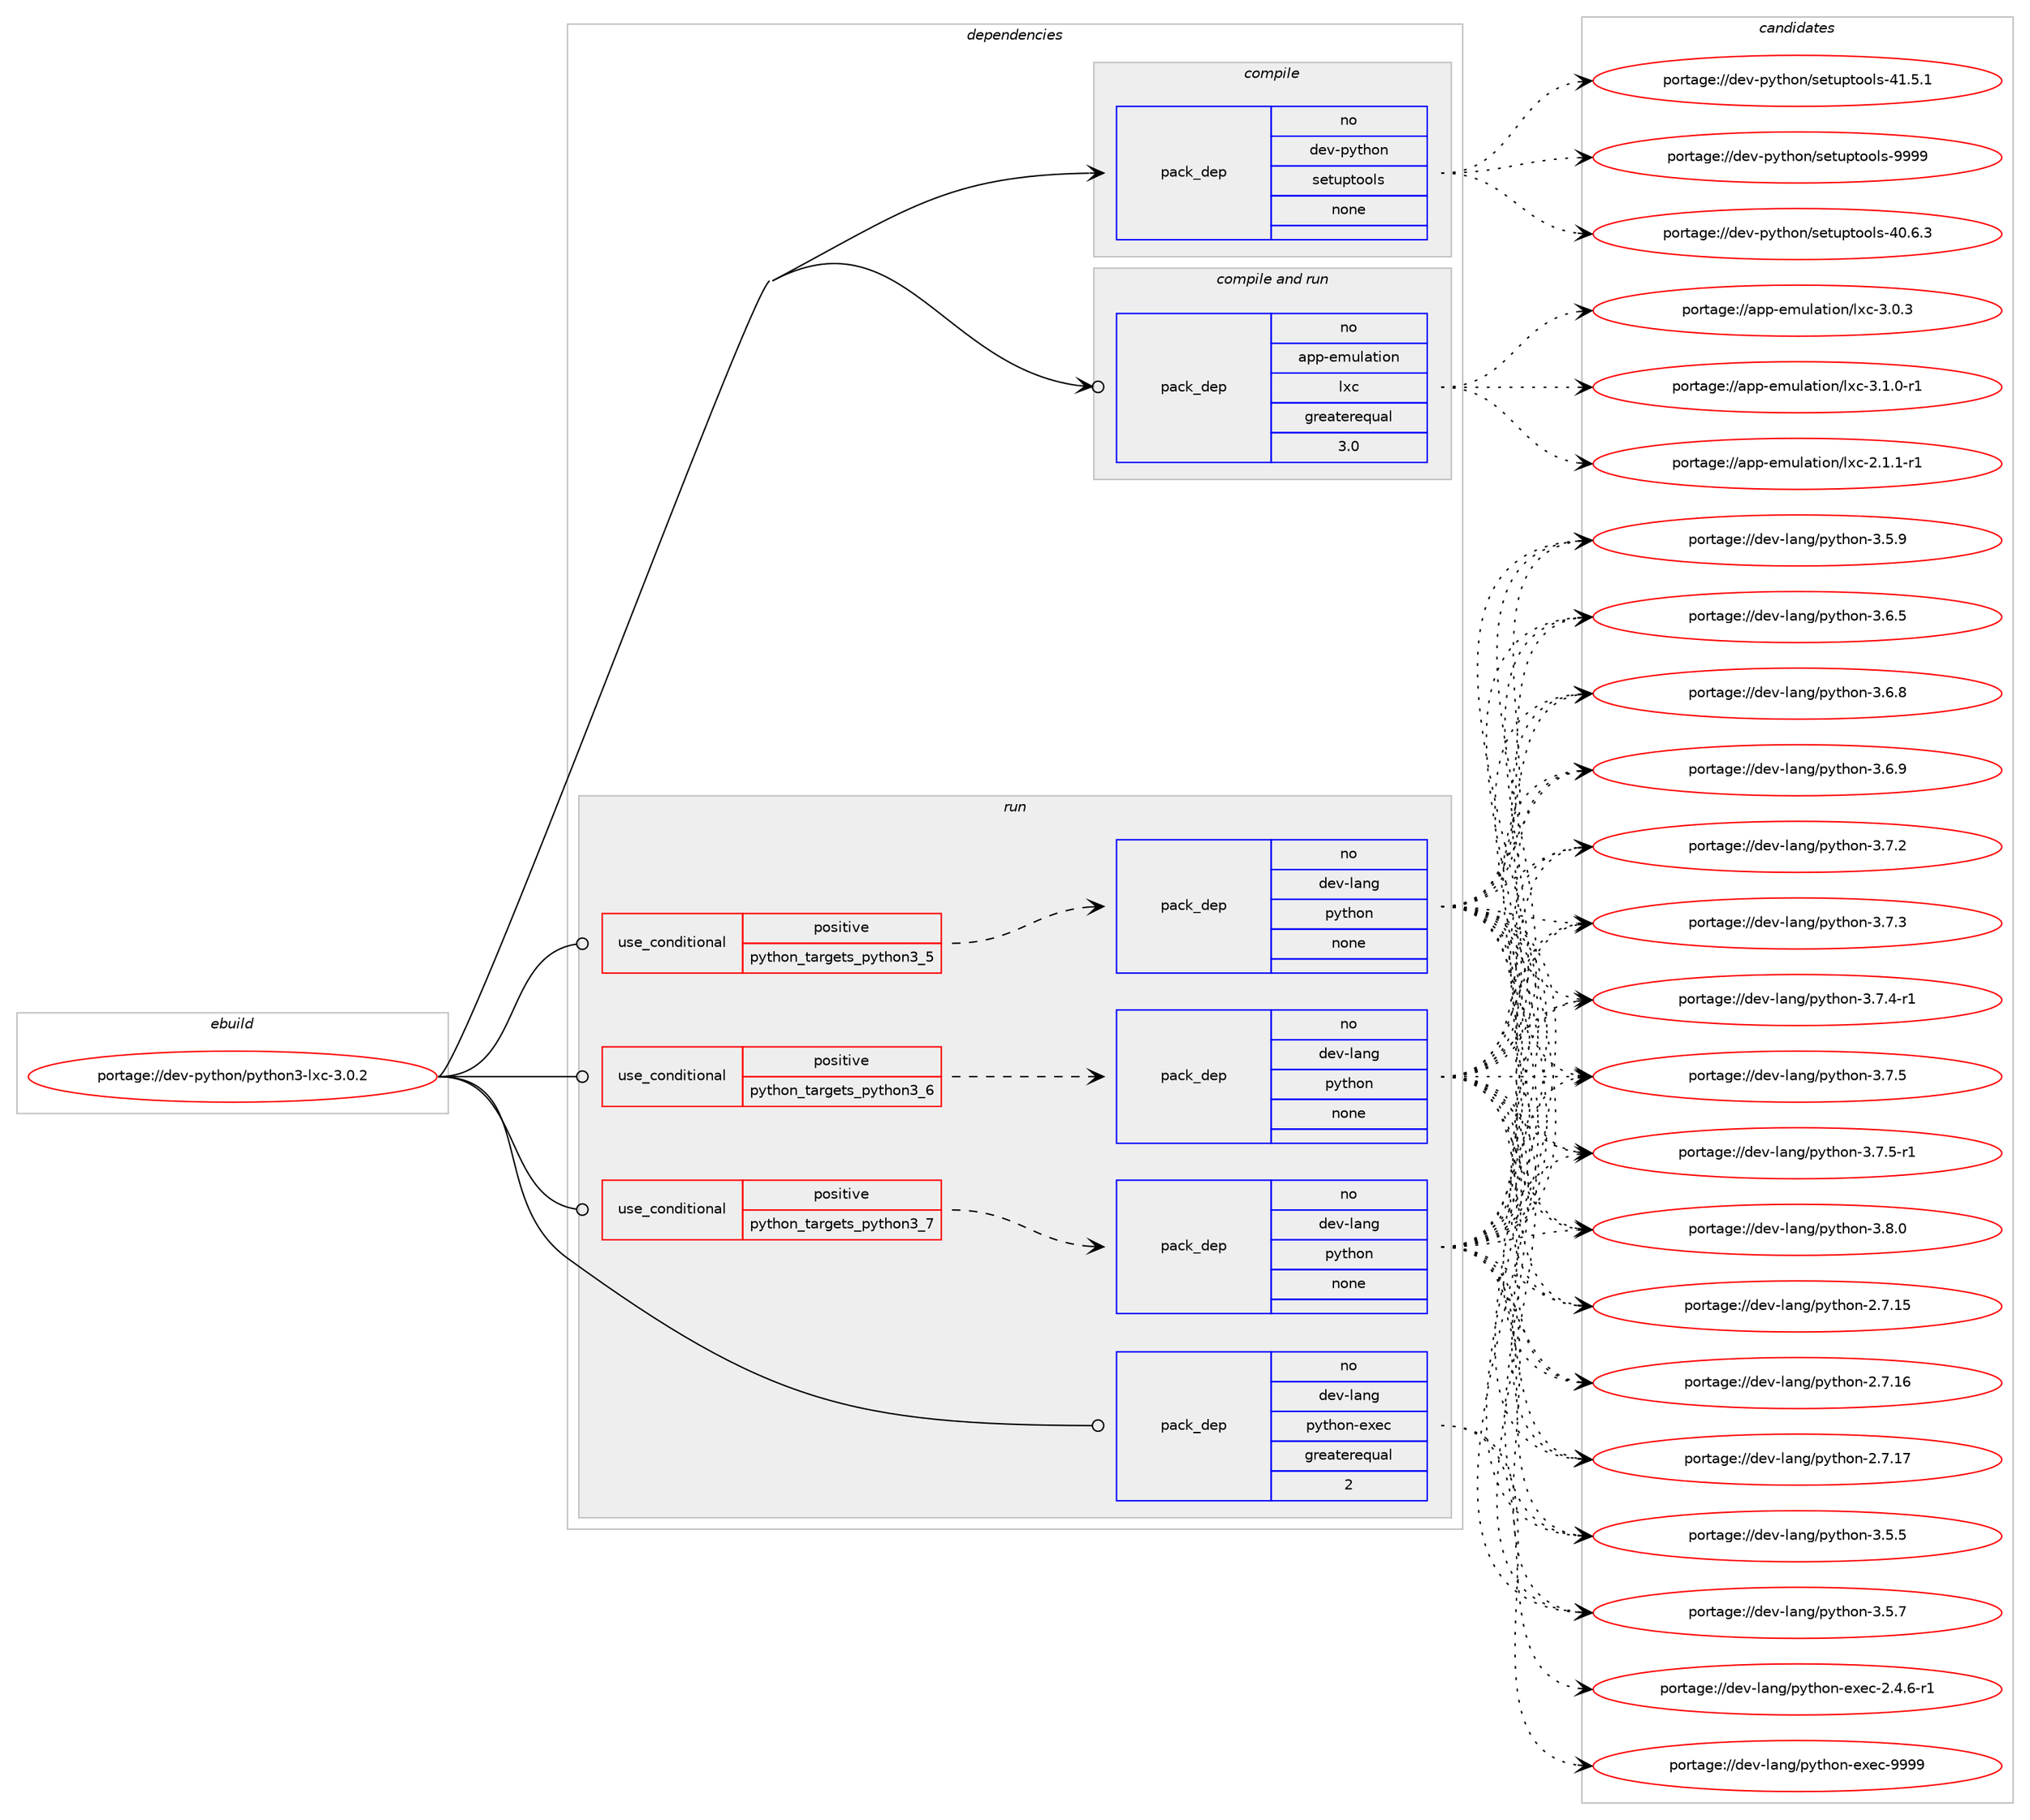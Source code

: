 digraph prolog {

# *************
# Graph options
# *************

newrank=true;
concentrate=true;
compound=true;
graph [rankdir=LR,fontname=Helvetica,fontsize=10,ranksep=1.5];#, ranksep=2.5, nodesep=0.2];
edge  [arrowhead=vee];
node  [fontname=Helvetica,fontsize=10];

# **********
# The ebuild
# **********

subgraph cluster_leftcol {
color=gray;
rank=same;
label=<<i>ebuild</i>>;
id [label="portage://dev-python/python3-lxc-3.0.2", color=red, width=4, href="../dev-python/python3-lxc-3.0.2.svg"];
}

# ****************
# The dependencies
# ****************

subgraph cluster_midcol {
color=gray;
label=<<i>dependencies</i>>;
subgraph cluster_compile {
fillcolor="#eeeeee";
style=filled;
label=<<i>compile</i>>;
subgraph pack127713 {
dependency168453 [label=<<TABLE BORDER="0" CELLBORDER="1" CELLSPACING="0" CELLPADDING="4" WIDTH="220"><TR><TD ROWSPAN="6" CELLPADDING="30">pack_dep</TD></TR><TR><TD WIDTH="110">no</TD></TR><TR><TD>dev-python</TD></TR><TR><TD>setuptools</TD></TR><TR><TD>none</TD></TR><TR><TD></TD></TR></TABLE>>, shape=none, color=blue];
}
id:e -> dependency168453:w [weight=20,style="solid",arrowhead="vee"];
}
subgraph cluster_compileandrun {
fillcolor="#eeeeee";
style=filled;
label=<<i>compile and run</i>>;
subgraph pack127714 {
dependency168454 [label=<<TABLE BORDER="0" CELLBORDER="1" CELLSPACING="0" CELLPADDING="4" WIDTH="220"><TR><TD ROWSPAN="6" CELLPADDING="30">pack_dep</TD></TR><TR><TD WIDTH="110">no</TD></TR><TR><TD>app-emulation</TD></TR><TR><TD>lxc</TD></TR><TR><TD>greaterequal</TD></TR><TR><TD>3.0</TD></TR></TABLE>>, shape=none, color=blue];
}
id:e -> dependency168454:w [weight=20,style="solid",arrowhead="odotvee"];
}
subgraph cluster_run {
fillcolor="#eeeeee";
style=filled;
label=<<i>run</i>>;
subgraph cond37346 {
dependency168455 [label=<<TABLE BORDER="0" CELLBORDER="1" CELLSPACING="0" CELLPADDING="4"><TR><TD ROWSPAN="3" CELLPADDING="10">use_conditional</TD></TR><TR><TD>positive</TD></TR><TR><TD>python_targets_python3_5</TD></TR></TABLE>>, shape=none, color=red];
subgraph pack127715 {
dependency168456 [label=<<TABLE BORDER="0" CELLBORDER="1" CELLSPACING="0" CELLPADDING="4" WIDTH="220"><TR><TD ROWSPAN="6" CELLPADDING="30">pack_dep</TD></TR><TR><TD WIDTH="110">no</TD></TR><TR><TD>dev-lang</TD></TR><TR><TD>python</TD></TR><TR><TD>none</TD></TR><TR><TD></TD></TR></TABLE>>, shape=none, color=blue];
}
dependency168455:e -> dependency168456:w [weight=20,style="dashed",arrowhead="vee"];
}
id:e -> dependency168455:w [weight=20,style="solid",arrowhead="odot"];
subgraph cond37347 {
dependency168457 [label=<<TABLE BORDER="0" CELLBORDER="1" CELLSPACING="0" CELLPADDING="4"><TR><TD ROWSPAN="3" CELLPADDING="10">use_conditional</TD></TR><TR><TD>positive</TD></TR><TR><TD>python_targets_python3_6</TD></TR></TABLE>>, shape=none, color=red];
subgraph pack127716 {
dependency168458 [label=<<TABLE BORDER="0" CELLBORDER="1" CELLSPACING="0" CELLPADDING="4" WIDTH="220"><TR><TD ROWSPAN="6" CELLPADDING="30">pack_dep</TD></TR><TR><TD WIDTH="110">no</TD></TR><TR><TD>dev-lang</TD></TR><TR><TD>python</TD></TR><TR><TD>none</TD></TR><TR><TD></TD></TR></TABLE>>, shape=none, color=blue];
}
dependency168457:e -> dependency168458:w [weight=20,style="dashed",arrowhead="vee"];
}
id:e -> dependency168457:w [weight=20,style="solid",arrowhead="odot"];
subgraph cond37348 {
dependency168459 [label=<<TABLE BORDER="0" CELLBORDER="1" CELLSPACING="0" CELLPADDING="4"><TR><TD ROWSPAN="3" CELLPADDING="10">use_conditional</TD></TR><TR><TD>positive</TD></TR><TR><TD>python_targets_python3_7</TD></TR></TABLE>>, shape=none, color=red];
subgraph pack127717 {
dependency168460 [label=<<TABLE BORDER="0" CELLBORDER="1" CELLSPACING="0" CELLPADDING="4" WIDTH="220"><TR><TD ROWSPAN="6" CELLPADDING="30">pack_dep</TD></TR><TR><TD WIDTH="110">no</TD></TR><TR><TD>dev-lang</TD></TR><TR><TD>python</TD></TR><TR><TD>none</TD></TR><TR><TD></TD></TR></TABLE>>, shape=none, color=blue];
}
dependency168459:e -> dependency168460:w [weight=20,style="dashed",arrowhead="vee"];
}
id:e -> dependency168459:w [weight=20,style="solid",arrowhead="odot"];
subgraph pack127718 {
dependency168461 [label=<<TABLE BORDER="0" CELLBORDER="1" CELLSPACING="0" CELLPADDING="4" WIDTH="220"><TR><TD ROWSPAN="6" CELLPADDING="30">pack_dep</TD></TR><TR><TD WIDTH="110">no</TD></TR><TR><TD>dev-lang</TD></TR><TR><TD>python-exec</TD></TR><TR><TD>greaterequal</TD></TR><TR><TD>2</TD></TR></TABLE>>, shape=none, color=blue];
}
id:e -> dependency168461:w [weight=20,style="solid",arrowhead="odot"];
}
}

# **************
# The candidates
# **************

subgraph cluster_choices {
rank=same;
color=gray;
label=<<i>candidates</i>>;

subgraph choice127713 {
color=black;
nodesep=1;
choiceportage100101118451121211161041111104711510111611711211611111110811545524846544651 [label="portage://dev-python/setuptools-40.6.3", color=red, width=4,href="../dev-python/setuptools-40.6.3.svg"];
choiceportage100101118451121211161041111104711510111611711211611111110811545524946534649 [label="portage://dev-python/setuptools-41.5.1", color=red, width=4,href="../dev-python/setuptools-41.5.1.svg"];
choiceportage10010111845112121116104111110471151011161171121161111111081154557575757 [label="portage://dev-python/setuptools-9999", color=red, width=4,href="../dev-python/setuptools-9999.svg"];
dependency168453:e -> choiceportage100101118451121211161041111104711510111611711211611111110811545524846544651:w [style=dotted,weight="100"];
dependency168453:e -> choiceportage100101118451121211161041111104711510111611711211611111110811545524946534649:w [style=dotted,weight="100"];
dependency168453:e -> choiceportage10010111845112121116104111110471151011161171121161111111081154557575757:w [style=dotted,weight="100"];
}
subgraph choice127714 {
color=black;
nodesep=1;
choiceportage97112112451011091171089711610511111047108120994550464946494511449 [label="portage://app-emulation/lxc-2.1.1-r1", color=red, width=4,href="../app-emulation/lxc-2.1.1-r1.svg"];
choiceportage9711211245101109117108971161051111104710812099455146484651 [label="portage://app-emulation/lxc-3.0.3", color=red, width=4,href="../app-emulation/lxc-3.0.3.svg"];
choiceportage97112112451011091171089711610511111047108120994551464946484511449 [label="portage://app-emulation/lxc-3.1.0-r1", color=red, width=4,href="../app-emulation/lxc-3.1.0-r1.svg"];
dependency168454:e -> choiceportage97112112451011091171089711610511111047108120994550464946494511449:w [style=dotted,weight="100"];
dependency168454:e -> choiceportage9711211245101109117108971161051111104710812099455146484651:w [style=dotted,weight="100"];
dependency168454:e -> choiceportage97112112451011091171089711610511111047108120994551464946484511449:w [style=dotted,weight="100"];
}
subgraph choice127715 {
color=black;
nodesep=1;
choiceportage10010111845108971101034711212111610411111045504655464953 [label="portage://dev-lang/python-2.7.15", color=red, width=4,href="../dev-lang/python-2.7.15.svg"];
choiceportage10010111845108971101034711212111610411111045504655464954 [label="portage://dev-lang/python-2.7.16", color=red, width=4,href="../dev-lang/python-2.7.16.svg"];
choiceportage10010111845108971101034711212111610411111045504655464955 [label="portage://dev-lang/python-2.7.17", color=red, width=4,href="../dev-lang/python-2.7.17.svg"];
choiceportage100101118451089711010347112121116104111110455146534653 [label="portage://dev-lang/python-3.5.5", color=red, width=4,href="../dev-lang/python-3.5.5.svg"];
choiceportage100101118451089711010347112121116104111110455146534655 [label="portage://dev-lang/python-3.5.7", color=red, width=4,href="../dev-lang/python-3.5.7.svg"];
choiceportage100101118451089711010347112121116104111110455146534657 [label="portage://dev-lang/python-3.5.9", color=red, width=4,href="../dev-lang/python-3.5.9.svg"];
choiceportage100101118451089711010347112121116104111110455146544653 [label="portage://dev-lang/python-3.6.5", color=red, width=4,href="../dev-lang/python-3.6.5.svg"];
choiceportage100101118451089711010347112121116104111110455146544656 [label="portage://dev-lang/python-3.6.8", color=red, width=4,href="../dev-lang/python-3.6.8.svg"];
choiceportage100101118451089711010347112121116104111110455146544657 [label="portage://dev-lang/python-3.6.9", color=red, width=4,href="../dev-lang/python-3.6.9.svg"];
choiceportage100101118451089711010347112121116104111110455146554650 [label="portage://dev-lang/python-3.7.2", color=red, width=4,href="../dev-lang/python-3.7.2.svg"];
choiceportage100101118451089711010347112121116104111110455146554651 [label="portage://dev-lang/python-3.7.3", color=red, width=4,href="../dev-lang/python-3.7.3.svg"];
choiceportage1001011184510897110103471121211161041111104551465546524511449 [label="portage://dev-lang/python-3.7.4-r1", color=red, width=4,href="../dev-lang/python-3.7.4-r1.svg"];
choiceportage100101118451089711010347112121116104111110455146554653 [label="portage://dev-lang/python-3.7.5", color=red, width=4,href="../dev-lang/python-3.7.5.svg"];
choiceportage1001011184510897110103471121211161041111104551465546534511449 [label="portage://dev-lang/python-3.7.5-r1", color=red, width=4,href="../dev-lang/python-3.7.5-r1.svg"];
choiceportage100101118451089711010347112121116104111110455146564648 [label="portage://dev-lang/python-3.8.0", color=red, width=4,href="../dev-lang/python-3.8.0.svg"];
dependency168456:e -> choiceportage10010111845108971101034711212111610411111045504655464953:w [style=dotted,weight="100"];
dependency168456:e -> choiceportage10010111845108971101034711212111610411111045504655464954:w [style=dotted,weight="100"];
dependency168456:e -> choiceportage10010111845108971101034711212111610411111045504655464955:w [style=dotted,weight="100"];
dependency168456:e -> choiceportage100101118451089711010347112121116104111110455146534653:w [style=dotted,weight="100"];
dependency168456:e -> choiceportage100101118451089711010347112121116104111110455146534655:w [style=dotted,weight="100"];
dependency168456:e -> choiceportage100101118451089711010347112121116104111110455146534657:w [style=dotted,weight="100"];
dependency168456:e -> choiceportage100101118451089711010347112121116104111110455146544653:w [style=dotted,weight="100"];
dependency168456:e -> choiceportage100101118451089711010347112121116104111110455146544656:w [style=dotted,weight="100"];
dependency168456:e -> choiceportage100101118451089711010347112121116104111110455146544657:w [style=dotted,weight="100"];
dependency168456:e -> choiceportage100101118451089711010347112121116104111110455146554650:w [style=dotted,weight="100"];
dependency168456:e -> choiceportage100101118451089711010347112121116104111110455146554651:w [style=dotted,weight="100"];
dependency168456:e -> choiceportage1001011184510897110103471121211161041111104551465546524511449:w [style=dotted,weight="100"];
dependency168456:e -> choiceportage100101118451089711010347112121116104111110455146554653:w [style=dotted,weight="100"];
dependency168456:e -> choiceportage1001011184510897110103471121211161041111104551465546534511449:w [style=dotted,weight="100"];
dependency168456:e -> choiceportage100101118451089711010347112121116104111110455146564648:w [style=dotted,weight="100"];
}
subgraph choice127716 {
color=black;
nodesep=1;
choiceportage10010111845108971101034711212111610411111045504655464953 [label="portage://dev-lang/python-2.7.15", color=red, width=4,href="../dev-lang/python-2.7.15.svg"];
choiceportage10010111845108971101034711212111610411111045504655464954 [label="portage://dev-lang/python-2.7.16", color=red, width=4,href="../dev-lang/python-2.7.16.svg"];
choiceportage10010111845108971101034711212111610411111045504655464955 [label="portage://dev-lang/python-2.7.17", color=red, width=4,href="../dev-lang/python-2.7.17.svg"];
choiceportage100101118451089711010347112121116104111110455146534653 [label="portage://dev-lang/python-3.5.5", color=red, width=4,href="../dev-lang/python-3.5.5.svg"];
choiceportage100101118451089711010347112121116104111110455146534655 [label="portage://dev-lang/python-3.5.7", color=red, width=4,href="../dev-lang/python-3.5.7.svg"];
choiceportage100101118451089711010347112121116104111110455146534657 [label="portage://dev-lang/python-3.5.9", color=red, width=4,href="../dev-lang/python-3.5.9.svg"];
choiceportage100101118451089711010347112121116104111110455146544653 [label="portage://dev-lang/python-3.6.5", color=red, width=4,href="../dev-lang/python-3.6.5.svg"];
choiceportage100101118451089711010347112121116104111110455146544656 [label="portage://dev-lang/python-3.6.8", color=red, width=4,href="../dev-lang/python-3.6.8.svg"];
choiceportage100101118451089711010347112121116104111110455146544657 [label="portage://dev-lang/python-3.6.9", color=red, width=4,href="../dev-lang/python-3.6.9.svg"];
choiceportage100101118451089711010347112121116104111110455146554650 [label="portage://dev-lang/python-3.7.2", color=red, width=4,href="../dev-lang/python-3.7.2.svg"];
choiceportage100101118451089711010347112121116104111110455146554651 [label="portage://dev-lang/python-3.7.3", color=red, width=4,href="../dev-lang/python-3.7.3.svg"];
choiceportage1001011184510897110103471121211161041111104551465546524511449 [label="portage://dev-lang/python-3.7.4-r1", color=red, width=4,href="../dev-lang/python-3.7.4-r1.svg"];
choiceportage100101118451089711010347112121116104111110455146554653 [label="portage://dev-lang/python-3.7.5", color=red, width=4,href="../dev-lang/python-3.7.5.svg"];
choiceportage1001011184510897110103471121211161041111104551465546534511449 [label="portage://dev-lang/python-3.7.5-r1", color=red, width=4,href="../dev-lang/python-3.7.5-r1.svg"];
choiceportage100101118451089711010347112121116104111110455146564648 [label="portage://dev-lang/python-3.8.0", color=red, width=4,href="../dev-lang/python-3.8.0.svg"];
dependency168458:e -> choiceportage10010111845108971101034711212111610411111045504655464953:w [style=dotted,weight="100"];
dependency168458:e -> choiceportage10010111845108971101034711212111610411111045504655464954:w [style=dotted,weight="100"];
dependency168458:e -> choiceportage10010111845108971101034711212111610411111045504655464955:w [style=dotted,weight="100"];
dependency168458:e -> choiceportage100101118451089711010347112121116104111110455146534653:w [style=dotted,weight="100"];
dependency168458:e -> choiceportage100101118451089711010347112121116104111110455146534655:w [style=dotted,weight="100"];
dependency168458:e -> choiceportage100101118451089711010347112121116104111110455146534657:w [style=dotted,weight="100"];
dependency168458:e -> choiceportage100101118451089711010347112121116104111110455146544653:w [style=dotted,weight="100"];
dependency168458:e -> choiceportage100101118451089711010347112121116104111110455146544656:w [style=dotted,weight="100"];
dependency168458:e -> choiceportage100101118451089711010347112121116104111110455146544657:w [style=dotted,weight="100"];
dependency168458:e -> choiceportage100101118451089711010347112121116104111110455146554650:w [style=dotted,weight="100"];
dependency168458:e -> choiceportage100101118451089711010347112121116104111110455146554651:w [style=dotted,weight="100"];
dependency168458:e -> choiceportage1001011184510897110103471121211161041111104551465546524511449:w [style=dotted,weight="100"];
dependency168458:e -> choiceportage100101118451089711010347112121116104111110455146554653:w [style=dotted,weight="100"];
dependency168458:e -> choiceportage1001011184510897110103471121211161041111104551465546534511449:w [style=dotted,weight="100"];
dependency168458:e -> choiceportage100101118451089711010347112121116104111110455146564648:w [style=dotted,weight="100"];
}
subgraph choice127717 {
color=black;
nodesep=1;
choiceportage10010111845108971101034711212111610411111045504655464953 [label="portage://dev-lang/python-2.7.15", color=red, width=4,href="../dev-lang/python-2.7.15.svg"];
choiceportage10010111845108971101034711212111610411111045504655464954 [label="portage://dev-lang/python-2.7.16", color=red, width=4,href="../dev-lang/python-2.7.16.svg"];
choiceportage10010111845108971101034711212111610411111045504655464955 [label="portage://dev-lang/python-2.7.17", color=red, width=4,href="../dev-lang/python-2.7.17.svg"];
choiceportage100101118451089711010347112121116104111110455146534653 [label="portage://dev-lang/python-3.5.5", color=red, width=4,href="../dev-lang/python-3.5.5.svg"];
choiceportage100101118451089711010347112121116104111110455146534655 [label="portage://dev-lang/python-3.5.7", color=red, width=4,href="../dev-lang/python-3.5.7.svg"];
choiceportage100101118451089711010347112121116104111110455146534657 [label="portage://dev-lang/python-3.5.9", color=red, width=4,href="../dev-lang/python-3.5.9.svg"];
choiceportage100101118451089711010347112121116104111110455146544653 [label="portage://dev-lang/python-3.6.5", color=red, width=4,href="../dev-lang/python-3.6.5.svg"];
choiceportage100101118451089711010347112121116104111110455146544656 [label="portage://dev-lang/python-3.6.8", color=red, width=4,href="../dev-lang/python-3.6.8.svg"];
choiceportage100101118451089711010347112121116104111110455146544657 [label="portage://dev-lang/python-3.6.9", color=red, width=4,href="../dev-lang/python-3.6.9.svg"];
choiceportage100101118451089711010347112121116104111110455146554650 [label="portage://dev-lang/python-3.7.2", color=red, width=4,href="../dev-lang/python-3.7.2.svg"];
choiceportage100101118451089711010347112121116104111110455146554651 [label="portage://dev-lang/python-3.7.3", color=red, width=4,href="../dev-lang/python-3.7.3.svg"];
choiceportage1001011184510897110103471121211161041111104551465546524511449 [label="portage://dev-lang/python-3.7.4-r1", color=red, width=4,href="../dev-lang/python-3.7.4-r1.svg"];
choiceportage100101118451089711010347112121116104111110455146554653 [label="portage://dev-lang/python-3.7.5", color=red, width=4,href="../dev-lang/python-3.7.5.svg"];
choiceportage1001011184510897110103471121211161041111104551465546534511449 [label="portage://dev-lang/python-3.7.5-r1", color=red, width=4,href="../dev-lang/python-3.7.5-r1.svg"];
choiceportage100101118451089711010347112121116104111110455146564648 [label="portage://dev-lang/python-3.8.0", color=red, width=4,href="../dev-lang/python-3.8.0.svg"];
dependency168460:e -> choiceportage10010111845108971101034711212111610411111045504655464953:w [style=dotted,weight="100"];
dependency168460:e -> choiceportage10010111845108971101034711212111610411111045504655464954:w [style=dotted,weight="100"];
dependency168460:e -> choiceportage10010111845108971101034711212111610411111045504655464955:w [style=dotted,weight="100"];
dependency168460:e -> choiceportage100101118451089711010347112121116104111110455146534653:w [style=dotted,weight="100"];
dependency168460:e -> choiceportage100101118451089711010347112121116104111110455146534655:w [style=dotted,weight="100"];
dependency168460:e -> choiceportage100101118451089711010347112121116104111110455146534657:w [style=dotted,weight="100"];
dependency168460:e -> choiceportage100101118451089711010347112121116104111110455146544653:w [style=dotted,weight="100"];
dependency168460:e -> choiceportage100101118451089711010347112121116104111110455146544656:w [style=dotted,weight="100"];
dependency168460:e -> choiceportage100101118451089711010347112121116104111110455146544657:w [style=dotted,weight="100"];
dependency168460:e -> choiceportage100101118451089711010347112121116104111110455146554650:w [style=dotted,weight="100"];
dependency168460:e -> choiceportage100101118451089711010347112121116104111110455146554651:w [style=dotted,weight="100"];
dependency168460:e -> choiceportage1001011184510897110103471121211161041111104551465546524511449:w [style=dotted,weight="100"];
dependency168460:e -> choiceportage100101118451089711010347112121116104111110455146554653:w [style=dotted,weight="100"];
dependency168460:e -> choiceportage1001011184510897110103471121211161041111104551465546534511449:w [style=dotted,weight="100"];
dependency168460:e -> choiceportage100101118451089711010347112121116104111110455146564648:w [style=dotted,weight="100"];
}
subgraph choice127718 {
color=black;
nodesep=1;
choiceportage10010111845108971101034711212111610411111045101120101994550465246544511449 [label="portage://dev-lang/python-exec-2.4.6-r1", color=red, width=4,href="../dev-lang/python-exec-2.4.6-r1.svg"];
choiceportage10010111845108971101034711212111610411111045101120101994557575757 [label="portage://dev-lang/python-exec-9999", color=red, width=4,href="../dev-lang/python-exec-9999.svg"];
dependency168461:e -> choiceportage10010111845108971101034711212111610411111045101120101994550465246544511449:w [style=dotted,weight="100"];
dependency168461:e -> choiceportage10010111845108971101034711212111610411111045101120101994557575757:w [style=dotted,weight="100"];
}
}

}
